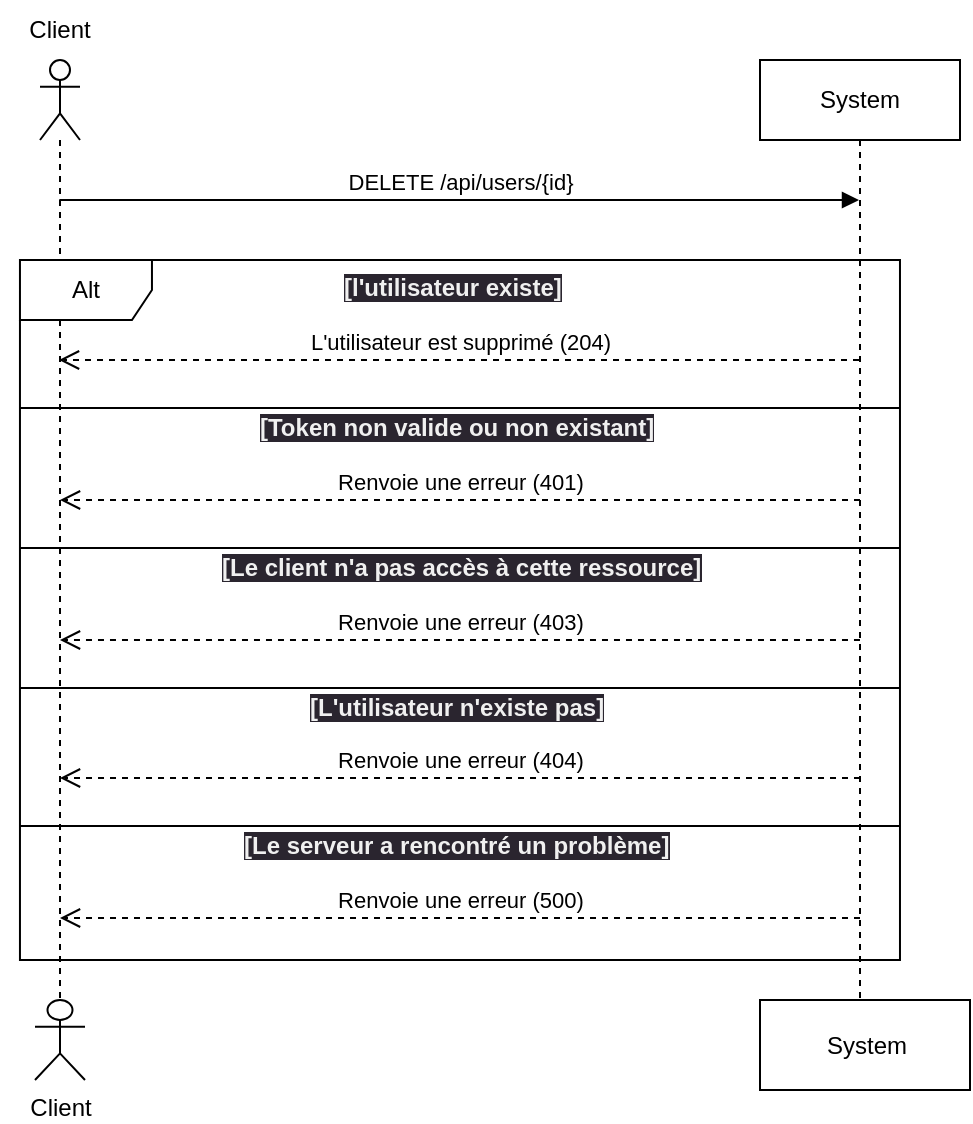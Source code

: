 <mxfile>
    <diagram id="30nr3hVL7LA14Ldg_Pht" name="Page-1">
        <mxGraphModel dx="803" dy="779" grid="1" gridSize="10" guides="1" tooltips="1" connect="1" arrows="1" fold="1" page="1" pageScale="1" pageWidth="827" pageHeight="1169" math="0" shadow="0">
            <root>
                <mxCell id="0"/>
                <mxCell id="1" parent="0"/>
                <mxCell id="2" value="System" style="shape=umlLifeline;perimeter=lifelinePerimeter;whiteSpace=wrap;html=1;container=1;collapsible=0;recursiveResize=0;outlineConnect=0;" parent="1" vertex="1">
                    <mxGeometry x="540" y="180" width="100" height="470" as="geometry"/>
                </mxCell>
                <mxCell id="3" value="DELETE /api/users/{id}" style="html=1;verticalAlign=bottom;endArrow=block;" parent="2" edge="1">
                    <mxGeometry width="80" relative="1" as="geometry">
                        <mxPoint x="-350.333" y="70.0" as="sourcePoint"/>
                        <mxPoint x="49.5" y="70.0" as="targetPoint"/>
                        <Array as="points">
                            <mxPoint x="-40" y="70"/>
                        </Array>
                    </mxGeometry>
                </mxCell>
                <mxCell id="4" value="L'utilisateur est supprimé (204)" style="html=1;verticalAlign=bottom;endArrow=open;dashed=1;endSize=8;" parent="2" edge="1">
                    <mxGeometry relative="1" as="geometry">
                        <mxPoint x="49.5" y="150" as="sourcePoint"/>
                        <mxPoint x="-350.5" y="150" as="targetPoint"/>
                        <Array as="points">
                            <mxPoint x="-40" y="150"/>
                            <mxPoint x="-260" y="150"/>
                        </Array>
                    </mxGeometry>
                </mxCell>
                <mxCell id="5" value="" style="line;strokeWidth=1;align=left;verticalAlign=middle;spacingTop=-1;spacingLeft=3;spacingRight=3;rotatable=0;labelPosition=right;points=[];portConstraint=eastwest;labelBackgroundColor=#F4F1DE;rounded=0;" parent="2" vertex="1">
                    <mxGeometry x="-370" y="379" width="440" height="8" as="geometry"/>
                </mxCell>
                <mxCell id="6" value="Renvoie une erreur (500)" style="html=1;verticalAlign=bottom;endArrow=open;dashed=1;endSize=8;" parent="2" edge="1">
                    <mxGeometry relative="1" as="geometry">
                        <mxPoint x="50" y="429" as="sourcePoint"/>
                        <mxPoint x="-350" y="429" as="targetPoint"/>
                        <Array as="points">
                            <mxPoint x="-9.5" y="429"/>
                        </Array>
                        <mxPoint as="offset"/>
                    </mxGeometry>
                </mxCell>
                <mxCell id="7" value="" style="line;strokeWidth=1;align=left;verticalAlign=middle;spacingTop=-1;spacingLeft=3;spacingRight=3;rotatable=0;labelPosition=right;points=[];portConstraint=eastwest;labelBackgroundColor=#F4F1DE;rounded=0;" parent="2" vertex="1">
                    <mxGeometry x="-370" y="310" width="440" height="8" as="geometry"/>
                </mxCell>
                <mxCell id="8" value="&lt;span style=&quot;color: rgb(240, 240, 240); font-family: Helvetica; font-size: 12px; font-style: normal; font-variant-ligatures: normal; font-variant-caps: normal; font-weight: 700; letter-spacing: normal; orphans: 2; text-align: center; text-indent: 0px; text-transform: none; widows: 2; word-spacing: 0px; -webkit-text-stroke-width: 0px; background-color: rgb(42, 37, 47); text-decoration-thickness: initial; text-decoration-style: initial; text-decoration-color: initial; float: none; display: inline !important;&quot;&gt;[L'utilisateur n'existe pas]&lt;/span&gt;" style="text;whiteSpace=wrap;html=1;" parent="2" vertex="1">
                    <mxGeometry x="-227.5" y="310" width="155" height="40" as="geometry"/>
                </mxCell>
                <mxCell id="9" value="Renvoie une erreur (404)" style="html=1;verticalAlign=bottom;endArrow=open;dashed=1;endSize=8;" parent="2" edge="1">
                    <mxGeometry relative="1" as="geometry">
                        <mxPoint x="50" y="359" as="sourcePoint"/>
                        <mxPoint x="-350" y="359" as="targetPoint"/>
                        <Array as="points">
                            <mxPoint x="-9.5" y="359"/>
                        </Array>
                        <mxPoint as="offset"/>
                    </mxGeometry>
                </mxCell>
                <mxCell id="10" value="" style="shape=umlLifeline;participant=umlActor;perimeter=lifelinePerimeter;whiteSpace=wrap;html=1;container=1;collapsible=0;recursiveResize=0;verticalAlign=top;spacingTop=36;outlineConnect=0;fontStyle=1" parent="1" vertex="1">
                    <mxGeometry x="180" y="180" width="20" height="470" as="geometry"/>
                </mxCell>
                <mxCell id="11" value="Client" style="text;html=1;strokeColor=none;fillColor=none;align=center;verticalAlign=middle;whiteSpace=wrap;rounded=0;" parent="1" vertex="1">
                    <mxGeometry x="160" y="150" width="60" height="30" as="geometry"/>
                </mxCell>
                <mxCell id="12" value="Client" style="shape=umlActor;verticalLabelPosition=bottom;verticalAlign=top;html=1;outlineConnect=0;" parent="1" vertex="1">
                    <mxGeometry x="177.5" y="650" width="25" height="40" as="geometry"/>
                </mxCell>
                <mxCell id="13" value="&lt;span style=&quot;&quot;&gt;System&lt;/span&gt;" style="html=1;" parent="1" vertex="1">
                    <mxGeometry x="540" y="650" width="105" height="45" as="geometry"/>
                </mxCell>
                <mxCell id="14" value="Alt" style="shape=umlFrame;whiteSpace=wrap;html=1;width=66;height=30;" parent="1" vertex="1">
                    <mxGeometry x="169.98" y="280" width="440.01" height="350" as="geometry"/>
                </mxCell>
                <mxCell id="15" value="" style="line;strokeWidth=1;align=left;verticalAlign=middle;spacingTop=-1;spacingLeft=3;spacingRight=3;rotatable=0;labelPosition=right;points=[];portConstraint=eastwest;labelBackgroundColor=#F4F1DE;rounded=0;" parent="1" vertex="1">
                    <mxGeometry x="170" y="350" width="440" height="8" as="geometry"/>
                </mxCell>
                <mxCell id="16" value="&lt;span style=&quot;color: rgb(240, 240, 240); font-family: Helvetica; font-size: 12px; font-style: normal; font-variant-ligatures: normal; font-variant-caps: normal; font-weight: 700; letter-spacing: normal; orphans: 2; text-align: center; text-indent: 0px; text-transform: none; widows: 2; word-spacing: 0px; -webkit-text-stroke-width: 0px; background-color: rgb(42, 37, 47); text-decoration-thickness: initial; text-decoration-style: initial; text-decoration-color: initial; float: none; display: inline !important;&quot;&gt;[l'utilisateur existe]&lt;/span&gt;" style="text;whiteSpace=wrap;html=1;" parent="1" vertex="1">
                    <mxGeometry x="330" y="280" width="120" height="40" as="geometry"/>
                </mxCell>
                <mxCell id="17" value="&lt;span style=&quot;color: rgb(240, 240, 240); font-family: Helvetica; font-size: 12px; font-style: normal; font-variant-ligatures: normal; font-variant-caps: normal; font-weight: 700; letter-spacing: normal; orphans: 2; text-align: center; text-indent: 0px; text-transform: none; widows: 2; word-spacing: 0px; -webkit-text-stroke-width: 0px; background-color: rgb(42, 37, 47); text-decoration-thickness: initial; text-decoration-style: initial; text-decoration-color: initial; float: none; display: inline !important;&quot;&gt;[Token non valide ou non existant]&lt;/span&gt;" style="text;whiteSpace=wrap;html=1;" parent="1" vertex="1">
                    <mxGeometry x="288.12" y="350" width="203.75" height="40" as="geometry"/>
                </mxCell>
                <mxCell id="18" value="Renvoie une erreur (401)" style="html=1;verticalAlign=bottom;endArrow=open;dashed=1;endSize=8;" parent="1" edge="1">
                    <mxGeometry relative="1" as="geometry">
                        <mxPoint x="590" y="400" as="sourcePoint"/>
                        <mxPoint x="190" y="400" as="targetPoint"/>
                        <Array as="points">
                            <mxPoint x="530.5" y="400"/>
                        </Array>
                        <mxPoint as="offset"/>
                    </mxGeometry>
                </mxCell>
                <mxCell id="19" value="" style="line;strokeWidth=1;align=left;verticalAlign=middle;spacingTop=-1;spacingLeft=3;spacingRight=3;rotatable=0;labelPosition=right;points=[];portConstraint=eastwest;labelBackgroundColor=#F4F1DE;rounded=0;" parent="1" vertex="1">
                    <mxGeometry x="169.99" y="420" width="440" height="8" as="geometry"/>
                </mxCell>
                <mxCell id="20" value="&lt;span style=&quot;color: rgb(240, 240, 240); font-family: Helvetica; font-size: 12px; font-style: normal; font-variant-ligatures: normal; font-variant-caps: normal; font-weight: 700; letter-spacing: normal; orphans: 2; text-align: center; text-indent: 0px; text-transform: none; widows: 2; word-spacing: 0px; -webkit-text-stroke-width: 0px; background-color: rgb(42, 37, 47); text-decoration-thickness: initial; text-decoration-style: initial; text-decoration-color: initial; float: none; display: inline !important;&quot;&gt;[Le client n'a pas accès à cette ressource]&lt;/span&gt;" style="text;whiteSpace=wrap;html=1;" parent="1" vertex="1">
                    <mxGeometry x="269.05" y="420" width="241.89" height="40" as="geometry"/>
                </mxCell>
                <mxCell id="21" value="Renvoie une erreur (403)" style="html=1;verticalAlign=bottom;endArrow=open;dashed=1;endSize=8;" parent="1" edge="1">
                    <mxGeometry relative="1" as="geometry">
                        <mxPoint x="589.99" y="470" as="sourcePoint"/>
                        <mxPoint x="189.99" y="470" as="targetPoint"/>
                        <Array as="points">
                            <mxPoint x="530.49" y="470"/>
                        </Array>
                        <mxPoint as="offset"/>
                    </mxGeometry>
                </mxCell>
                <mxCell id="22" value="&lt;span style=&quot;color: rgb(240, 240, 240); font-family: Helvetica; font-size: 12px; font-style: normal; font-variant-ligatures: normal; font-variant-caps: normal; font-weight: 700; letter-spacing: normal; orphans: 2; text-align: center; text-indent: 0px; text-transform: none; widows: 2; word-spacing: 0px; -webkit-text-stroke-width: 0px; background-color: rgb(42, 37, 47); text-decoration-thickness: initial; text-decoration-style: initial; text-decoration-color: initial; float: none; display: inline !important;&quot;&gt;[Le serveur a rencontré un problème]&lt;/span&gt;" style="text;whiteSpace=wrap;html=1;" parent="1" vertex="1">
                    <mxGeometry x="279.53" y="559" width="220.94" height="31" as="geometry"/>
                </mxCell>
            </root>
        </mxGraphModel>
    </diagram>
</mxfile>